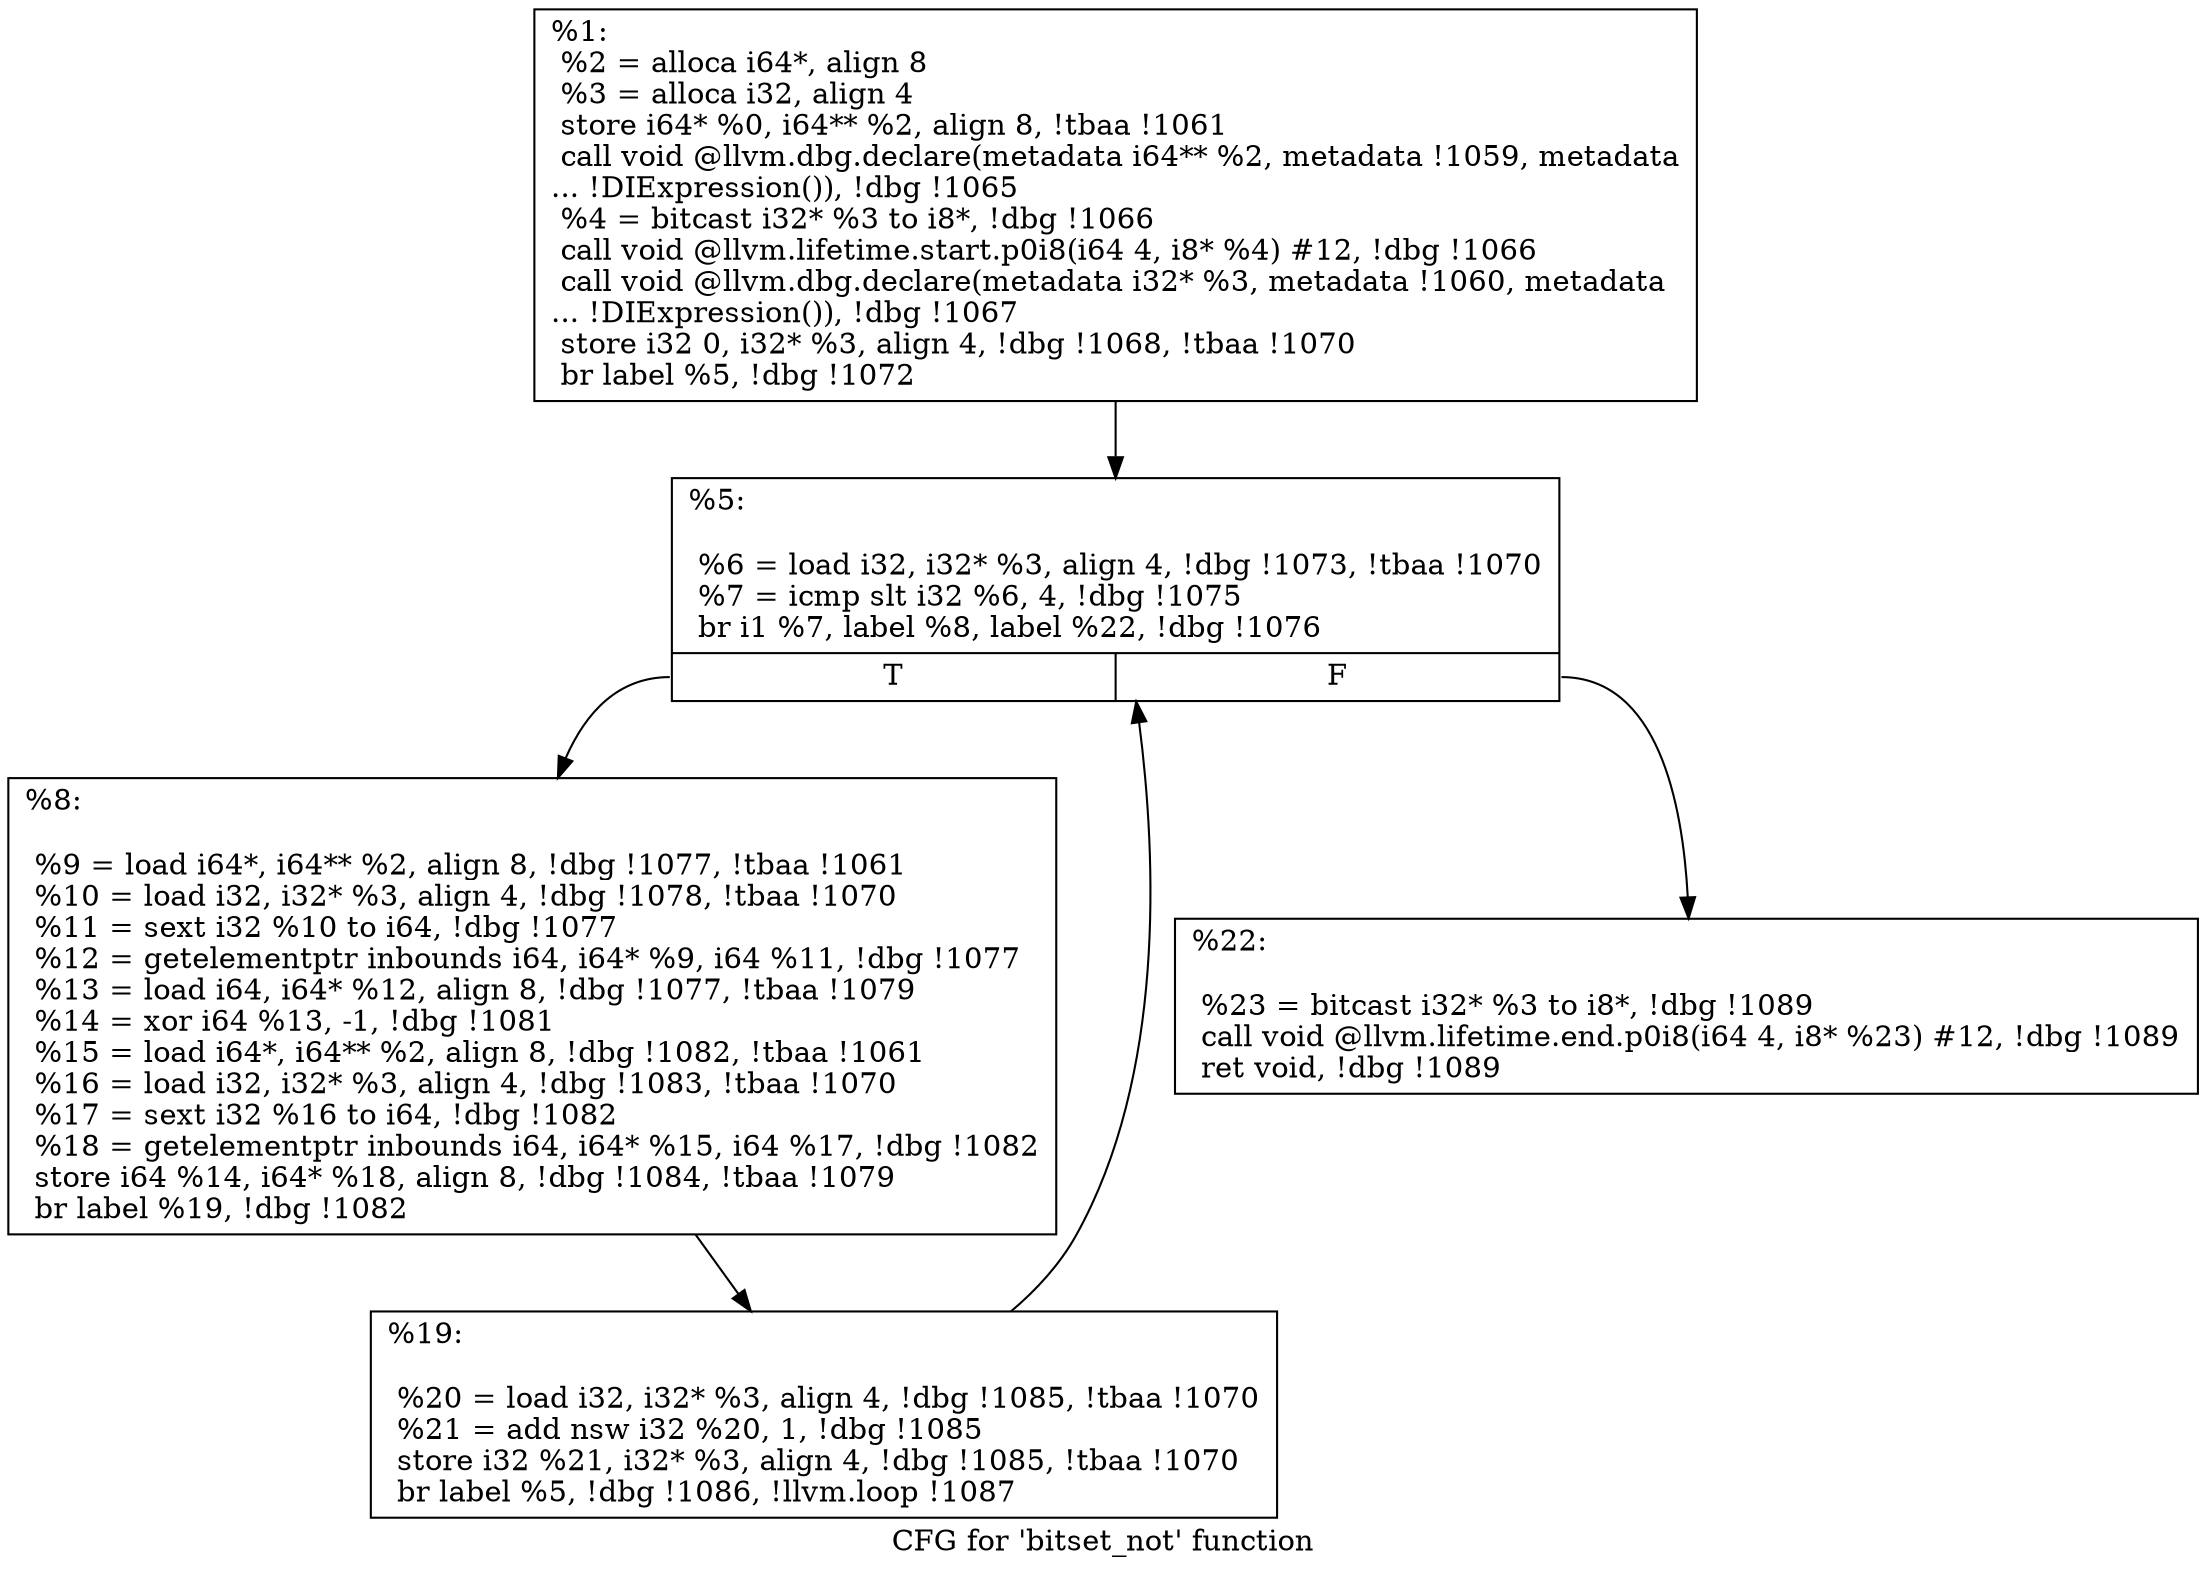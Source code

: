 digraph "CFG for 'bitset_not' function" {
	label="CFG for 'bitset_not' function";

	Node0xc5ed80 [shape=record,label="{%1:\l  %2 = alloca i64*, align 8\l  %3 = alloca i32, align 4\l  store i64* %0, i64** %2, align 8, !tbaa !1061\l  call void @llvm.dbg.declare(metadata i64** %2, metadata !1059, metadata\l... !DIExpression()), !dbg !1065\l  %4 = bitcast i32* %3 to i8*, !dbg !1066\l  call void @llvm.lifetime.start.p0i8(i64 4, i8* %4) #12, !dbg !1066\l  call void @llvm.dbg.declare(metadata i32* %3, metadata !1060, metadata\l... !DIExpression()), !dbg !1067\l  store i32 0, i32* %3, align 4, !dbg !1068, !tbaa !1070\l  br label %5, !dbg !1072\l}"];
	Node0xc5ed80 -> Node0xc861b0;
	Node0xc861b0 [shape=record,label="{%5:\l\l  %6 = load i32, i32* %3, align 4, !dbg !1073, !tbaa !1070\l  %7 = icmp slt i32 %6, 4, !dbg !1075\l  br i1 %7, label %8, label %22, !dbg !1076\l|{<s0>T|<s1>F}}"];
	Node0xc861b0:s0 -> Node0xc86200;
	Node0xc861b0:s1 -> Node0xc862a0;
	Node0xc86200 [shape=record,label="{%8:\l\l  %9 = load i64*, i64** %2, align 8, !dbg !1077, !tbaa !1061\l  %10 = load i32, i32* %3, align 4, !dbg !1078, !tbaa !1070\l  %11 = sext i32 %10 to i64, !dbg !1077\l  %12 = getelementptr inbounds i64, i64* %9, i64 %11, !dbg !1077\l  %13 = load i64, i64* %12, align 8, !dbg !1077, !tbaa !1079\l  %14 = xor i64 %13, -1, !dbg !1081\l  %15 = load i64*, i64** %2, align 8, !dbg !1082, !tbaa !1061\l  %16 = load i32, i32* %3, align 4, !dbg !1083, !tbaa !1070\l  %17 = sext i32 %16 to i64, !dbg !1082\l  %18 = getelementptr inbounds i64, i64* %15, i64 %17, !dbg !1082\l  store i64 %14, i64* %18, align 8, !dbg !1084, !tbaa !1079\l  br label %19, !dbg !1082\l}"];
	Node0xc86200 -> Node0xc86250;
	Node0xc86250 [shape=record,label="{%19:\l\l  %20 = load i32, i32* %3, align 4, !dbg !1085, !tbaa !1070\l  %21 = add nsw i32 %20, 1, !dbg !1085\l  store i32 %21, i32* %3, align 4, !dbg !1085, !tbaa !1070\l  br label %5, !dbg !1086, !llvm.loop !1087\l}"];
	Node0xc86250 -> Node0xc861b0;
	Node0xc862a0 [shape=record,label="{%22:\l\l  %23 = bitcast i32* %3 to i8*, !dbg !1089\l  call void @llvm.lifetime.end.p0i8(i64 4, i8* %23) #12, !dbg !1089\l  ret void, !dbg !1089\l}"];
}
